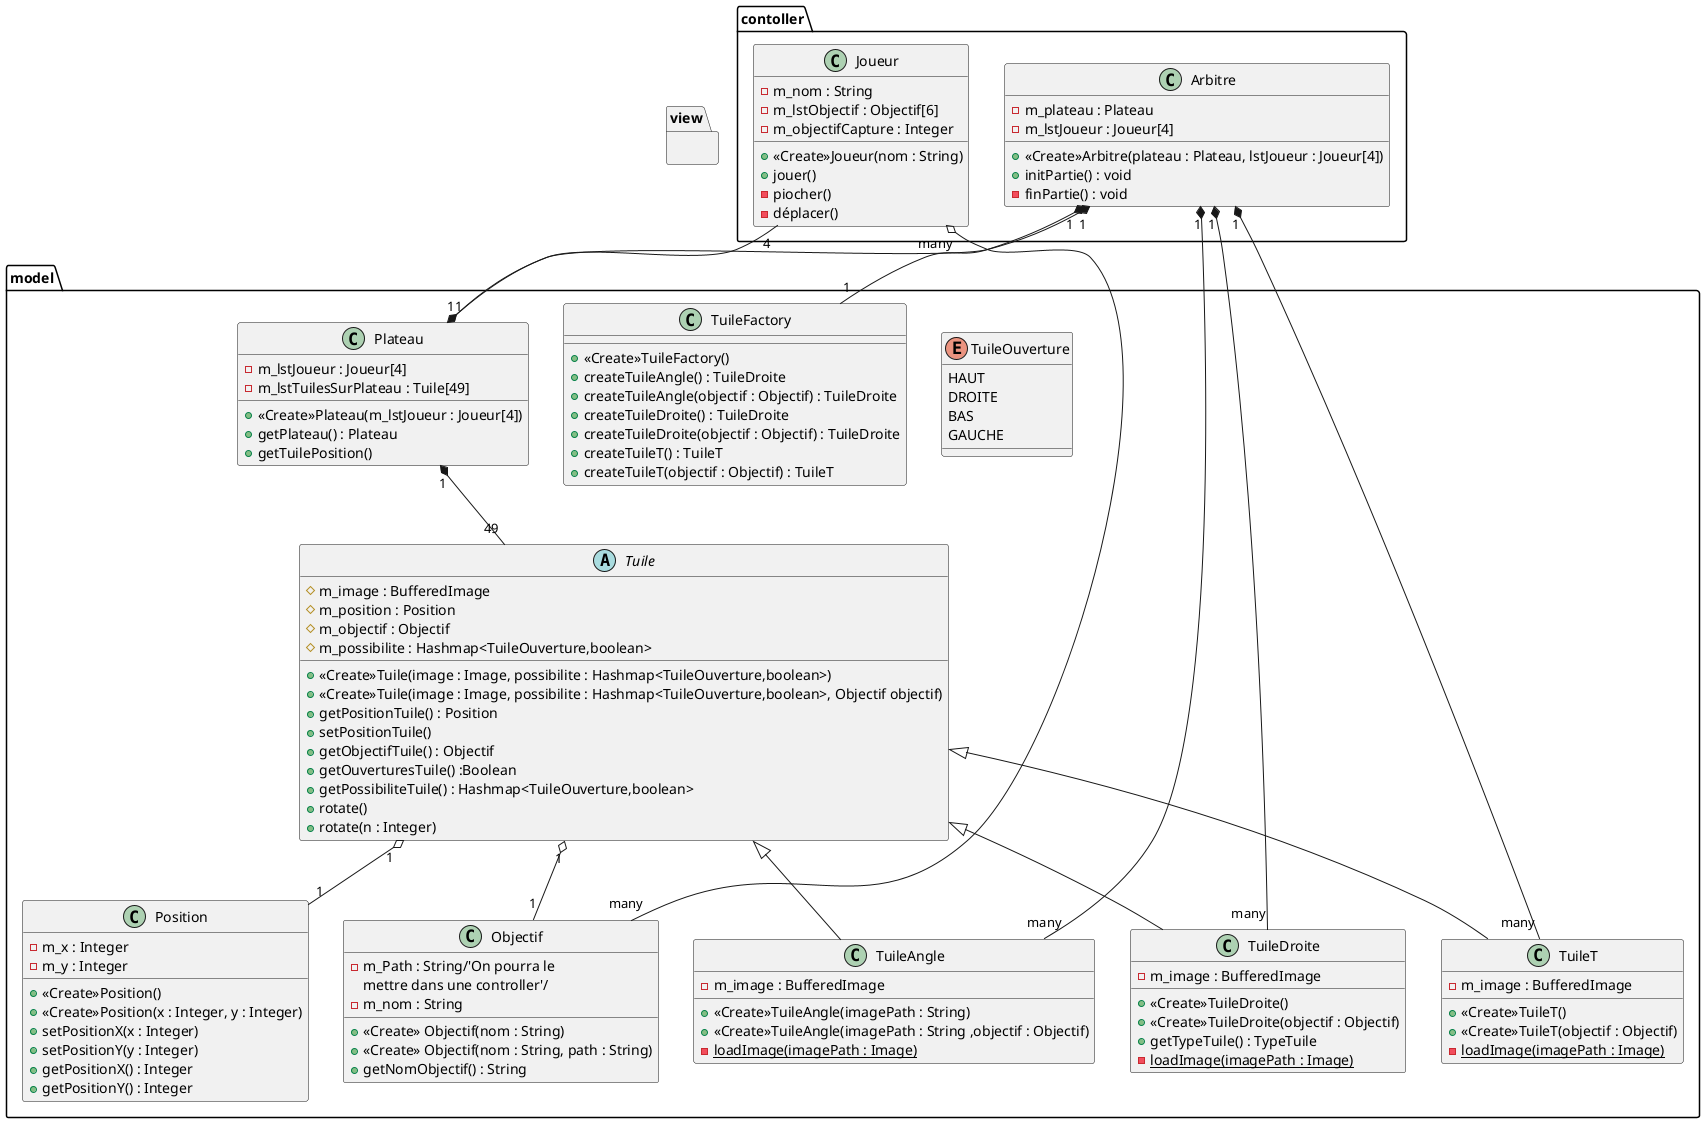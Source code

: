 @startuml
package view{

}


package model{

    class Position{
        -m_x : Integer
        -m_y : Integer
        +<<Create>>Position()
        +<<Create>>Position(x : Integer, y : Integer)
        +setPositionX(x : Integer)
        +setPositionY(y : Integer)
        +getPositionX() : Integer
        +getPositionY() : Integer
    }

    enum TuileOuverture{
        HAUT
        DROITE
        BAS
        GAUCHE
    }

    abstract Tuile{
        #m_image : BufferedImage
        #m_position : Position
        #m_objectif : Objectif
        #m_possibilite : Hashmap<TuileOuverture,boolean>
        /'#m_haut : Boolean
        #m_droite : Boolean
        #m_bas : Boolean
        #m_gauche : Boolean'/
        +<<Create>>Tuile(image : Image, possibilite : Hashmap<TuileOuverture,boolean>)
        +<<Create>>Tuile(image : Image, possibilite : Hashmap<TuileOuverture,boolean>, Objectif objectif)
        +getPositionTuile() : Position
        +setPositionTuile()
        +getObjectifTuile() : Objectif
        +getOuverturesTuile() :Boolean
        +getPossibiliteTuile() : Hashmap<TuileOuverture,boolean>
        +rotate()
        +rotate(n : Integer)
    }

    class TuileAngle extends Tuile{
        -m_image : BufferedImage
        +<<Create>>TuileAngle(imagePath : String)
        +<<Create>>TuileAngle(imagePath : String ,objectif : Objectif)
        -{static}loadImage(imagePath : Image)
        /'+toString() : String'/
    }
    class TuileDroite extends Tuile{
        -m_image : BufferedImage
        +<<Create>>TuileDroite()
        +<<Create>>TuileDroite(objectif : Objectif)
        +getTypeTuile() : TypeTuile
        -{static}loadImage(imagePath : Image)
        /'+toString() : String'/
    }
    class TuileT extends Tuile{
        -m_image : BufferedImage
        +<<Create>>TuileT()
        +<<Create>>TuileT(objectif : Objectif)
        -{static}loadImage(imagePath : Image)
        /'+toString() : String'/
    }
    class TuileFactory{
        +<<Create>>TuileFactory()
        +createTuileAngle() : TuileDroite
        +createTuileAngle(objectif : Objectif) : TuileDroite
        +createTuileDroite() : TuileDroite
        +createTuileDroite(objectif : Objectif) : TuileDroite
        +createTuileT() : TuileT
        +createTuileT(objectif : Objectif) : TuileT
    }


    class Objectif
    {
        -m_Path : String/'On pourra le
        mettre dans une controller'/
        -m_nom : String
        +<<Create>> Objectif(nom : String)
        +<<Create>> Objectif(nom : String, path : String)
        +getNomObjectif() : String

    }

    class Plateau{
        -m_lstJoueur : Joueur[4]
        -m_lstTuilesSurPlateau : Tuile[49]
        +<<Create>>Plateau(m_lstJoueur : Joueur[4])
        /'Prends 4 joueurs pour les placer etc...'/
        +getPlateau() : Plateau
        +getTuilePosition()
    }



}

package contoller{

    class Joueur{
        -m_nom : String
        -m_lstObjectif : Objectif[6]
        -m_objectifCapture : Integer
        +<<Create>>Joueur(nom : String)
        +jouer()
        -piocher()
        /'sera appelé dans la fonction jouer'/
        -déplacer()
        /'sera appelé dans la fonction jouer'/
    }
    class Arbitre{
        -m_plateau : Plateau
        -m_lstJoueur : Joueur[4]
        +<<Create>>Arbitre(plateau : Plateau, lstJoueur : Joueur[4])
        +initPartie() : void
        -finPartie() : void
    }

}
Plateau "1" *-- "4" Joueur
Plateau "1" *-- "49" Tuile
Tuile "1" o-- "1" Position
Tuile "1" o-- "1" Objectif
Arbitre "1" *-- "1" Plateau
Arbitre "1" *-- "1" TuileFactory
Arbitre "1" *-- "many" TuileAngle
Arbitre "1" *-- "many" TuileT
Arbitre "1" *-- "many" TuileDroite
Joueur "many" o-- "many" Objectif

@enduml